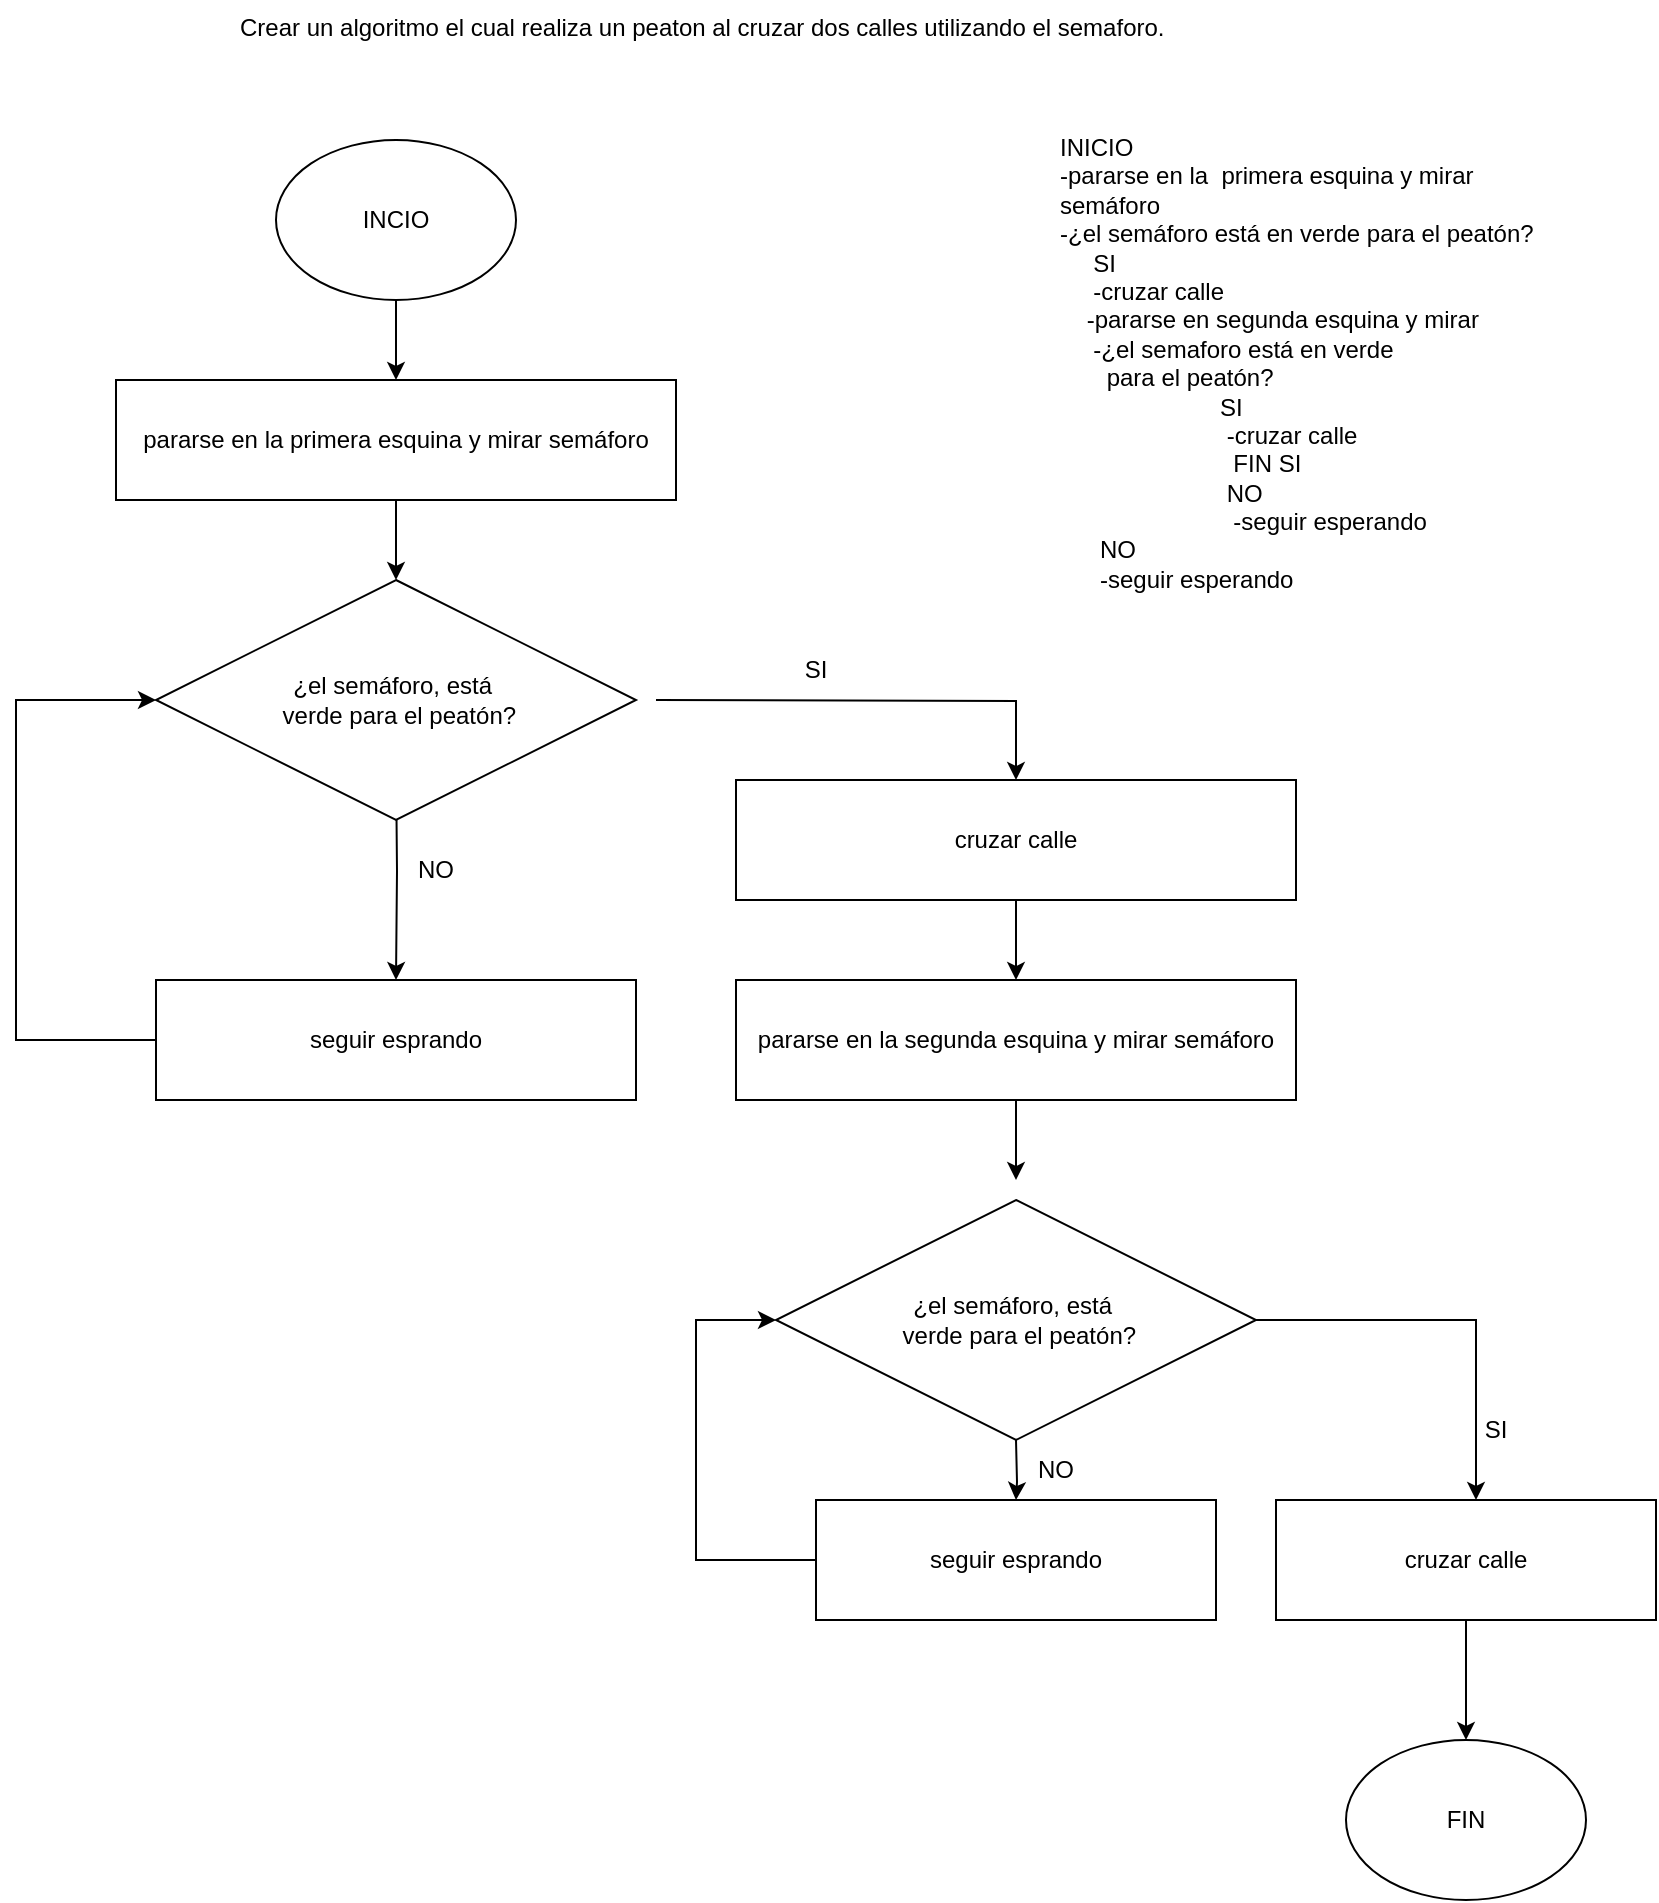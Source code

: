 <mxfile version="21.1.1" type="google">
  <diagram name="Página-1" id="wJ2rIn_HfT-2AVNgppIj">
    <mxGraphModel grid="1" page="1" gridSize="10" guides="1" tooltips="1" connect="1" arrows="1" fold="1" pageScale="1" pageWidth="827" pageHeight="1169" math="0" shadow="0">
      <root>
        <mxCell id="0" />
        <mxCell id="1" parent="0" />
        <mxCell id="Up1wEAkBH8YEqsq7y2AZ-1" value="INICIO&lt;br&gt;-pararse en la&amp;nbsp; primera esquina y mirar semáforo&lt;br&gt;-¿el semáforo está en verde para el peatón?&lt;br&gt;&amp;nbsp; &amp;nbsp; &amp;nbsp;SI&lt;br&gt;&amp;nbsp; &amp;nbsp; &amp;nbsp;-cruzar calle&lt;br&gt;&amp;nbsp; &amp;nbsp; -pararse en segunda esquina y mirar&lt;br&gt;&amp;nbsp; &amp;nbsp; &amp;nbsp;-¿el semaforo está en verde&amp;nbsp; &amp;nbsp; &amp;nbsp; &amp;nbsp; &amp;nbsp; &amp;nbsp; &amp;nbsp; &amp;nbsp; &amp;nbsp; &amp;nbsp; &amp;nbsp; &amp;nbsp; &amp;nbsp; &amp;nbsp; &amp;nbsp; &amp;nbsp;para el peatón?&lt;br&gt;&amp;nbsp; &amp;nbsp; &amp;nbsp; &amp;nbsp; &amp;nbsp; &amp;nbsp; &amp;nbsp; &amp;nbsp; &amp;nbsp; &amp;nbsp; &amp;nbsp; &amp;nbsp; SI&lt;br&gt;&amp;nbsp; &amp;nbsp; &amp;nbsp; &amp;nbsp; &amp;nbsp; &amp;nbsp; &amp;nbsp; &amp;nbsp; &amp;nbsp; &amp;nbsp; &amp;nbsp; &amp;nbsp; &amp;nbsp;-cruzar calle&lt;br&gt;&amp;nbsp; &amp;nbsp; &amp;nbsp; &amp;nbsp; &amp;nbsp; &amp;nbsp; &amp;nbsp; &amp;nbsp; &amp;nbsp; &amp;nbsp; &amp;nbsp; &amp;nbsp; &amp;nbsp; FIN SI&lt;br&gt;&amp;nbsp; &amp;nbsp; &amp;nbsp; &amp;nbsp; &amp;nbsp; &amp;nbsp; &amp;nbsp; &amp;nbsp; &amp;nbsp; &amp;nbsp; &amp;nbsp; &amp;nbsp; &amp;nbsp;NO&lt;br&gt;&amp;nbsp; &amp;nbsp; &amp;nbsp; &amp;nbsp; &amp;nbsp; &amp;nbsp; &amp;nbsp; &amp;nbsp; &amp;nbsp; &amp;nbsp; &amp;nbsp; &amp;nbsp; &amp;nbsp; -seguir esperando&lt;br&gt;&amp;nbsp; &amp;nbsp; &amp;nbsp; NO&lt;br&gt;&amp;nbsp; &amp;nbsp; &amp;nbsp; -seguir esperando&amp;nbsp;" style="text;html=1;strokeColor=none;fillColor=none;align=left;verticalAlign=top;whiteSpace=wrap;rounded=0;" vertex="1" parent="1">
          <mxGeometry x="550" y="90" width="250" height="280" as="geometry" />
        </mxCell>
        <mxCell id="Up1wEAkBH8YEqsq7y2AZ-2" value="Crear un algoritmo el cual realiza un peaton al cruzar dos calles utilizando el semaforo." style="text;whiteSpace=wrap;html=1;" vertex="1" parent="1">
          <mxGeometry x="140" y="30" width="470" height="40" as="geometry" />
        </mxCell>
        <mxCell id="Up1wEAkBH8YEqsq7y2AZ-5" value="" style="edgeStyle=orthogonalEdgeStyle;rounded=0;orthogonalLoop=1;jettySize=auto;html=1;" edge="1" parent="1" source="Up1wEAkBH8YEqsq7y2AZ-3" target="Up1wEAkBH8YEqsq7y2AZ-4">
          <mxGeometry relative="1" as="geometry" />
        </mxCell>
        <mxCell id="Up1wEAkBH8YEqsq7y2AZ-3" value="INCIO" style="ellipse;whiteSpace=wrap;html=1;" vertex="1" parent="1">
          <mxGeometry x="160" y="100" width="120" height="80" as="geometry" />
        </mxCell>
        <mxCell id="kJbRPFY1wIqP2AOZX9x4-6" value="" style="edgeStyle=orthogonalEdgeStyle;rounded=0;orthogonalLoop=1;jettySize=auto;html=1;" edge="1" parent="1" source="Up1wEAkBH8YEqsq7y2AZ-4" target="kJbRPFY1wIqP2AOZX9x4-1">
          <mxGeometry relative="1" as="geometry" />
        </mxCell>
        <mxCell id="Up1wEAkBH8YEqsq7y2AZ-4" value="pararse en la primera esquina y mirar semáforo" style="whiteSpace=wrap;html=1;" vertex="1" parent="1">
          <mxGeometry x="80" y="220" width="280" height="60" as="geometry" />
        </mxCell>
        <mxCell id="Up1wEAkBH8YEqsq7y2AZ-12" value="" style="edgeStyle=orthogonalEdgeStyle;rounded=0;orthogonalLoop=1;jettySize=auto;html=1;" edge="1" parent="1" target="Up1wEAkBH8YEqsq7y2AZ-11">
          <mxGeometry relative="1" as="geometry">
            <mxPoint x="350" y="380" as="sourcePoint" />
          </mxGeometry>
        </mxCell>
        <mxCell id="Up1wEAkBH8YEqsq7y2AZ-21" value="" style="edgeStyle=orthogonalEdgeStyle;rounded=0;orthogonalLoop=1;jettySize=auto;html=1;" edge="1" parent="1" target="Up1wEAkBH8YEqsq7y2AZ-19">
          <mxGeometry relative="1" as="geometry">
            <mxPoint x="220" y="410" as="sourcePoint" />
          </mxGeometry>
        </mxCell>
        <mxCell id="Up1wEAkBH8YEqsq7y2AZ-14" value="" style="edgeStyle=orthogonalEdgeStyle;rounded=0;orthogonalLoop=1;jettySize=auto;html=1;entryX=0.5;entryY=0;entryDx=0;entryDy=0;" edge="1" parent="1" source="Up1wEAkBH8YEqsq7y2AZ-11" target="Up1wEAkBH8YEqsq7y2AZ-17">
          <mxGeometry relative="1" as="geometry">
            <mxPoint x="530" y="510" as="targetPoint" />
          </mxGeometry>
        </mxCell>
        <mxCell id="Up1wEAkBH8YEqsq7y2AZ-11" value="cruzar calle" style="whiteSpace=wrap;html=1;" vertex="1" parent="1">
          <mxGeometry x="390" y="420" width="280" height="60" as="geometry" />
        </mxCell>
        <mxCell id="Up1wEAkBH8YEqsq7y2AZ-27" value="" style="edgeStyle=orthogonalEdgeStyle;rounded=0;orthogonalLoop=1;jettySize=auto;html=1;" edge="1" parent="1" source="Up1wEAkBH8YEqsq7y2AZ-17">
          <mxGeometry relative="1" as="geometry">
            <mxPoint x="530" y="620" as="targetPoint" />
          </mxGeometry>
        </mxCell>
        <mxCell id="Up1wEAkBH8YEqsq7y2AZ-17" value="pararse en la segunda esquina y mirar semáforo" style="whiteSpace=wrap;html=1;" vertex="1" parent="1">
          <mxGeometry x="390" y="520" width="280" height="60" as="geometry" />
        </mxCell>
        <mxCell id="Up1wEAkBH8YEqsq7y2AZ-18" value="SI" style="text;html=1;strokeColor=none;fillColor=none;align=center;verticalAlign=middle;whiteSpace=wrap;rounded=0;" vertex="1" parent="1">
          <mxGeometry x="400" y="350" width="60" height="30" as="geometry" />
        </mxCell>
        <mxCell id="Up1wEAkBH8YEqsq7y2AZ-22" style="edgeStyle=orthogonalEdgeStyle;rounded=0;orthogonalLoop=1;jettySize=auto;html=1;exitX=0;exitY=0.5;exitDx=0;exitDy=0;entryX=0;entryY=0.5;entryDx=0;entryDy=0;" edge="1" parent="1" source="Up1wEAkBH8YEqsq7y2AZ-19" target="kJbRPFY1wIqP2AOZX9x4-1">
          <mxGeometry relative="1" as="geometry">
            <mxPoint x="130" y="380" as="targetPoint" />
            <mxPoint x="140" y="550" as="sourcePoint" />
            <Array as="points">
              <mxPoint x="30" y="550" />
              <mxPoint x="30" y="380" />
            </Array>
          </mxGeometry>
        </mxCell>
        <mxCell id="Up1wEAkBH8YEqsq7y2AZ-19" value="seguir esprando" style="whiteSpace=wrap;html=1;" vertex="1" parent="1">
          <mxGeometry x="100" y="520" width="240" height="60" as="geometry" />
        </mxCell>
        <mxCell id="Up1wEAkBH8YEqsq7y2AZ-23" value="NO" style="text;html=1;strokeColor=none;fillColor=none;align=center;verticalAlign=middle;whiteSpace=wrap;rounded=0;" vertex="1" parent="1">
          <mxGeometry x="210" y="450" width="60" height="30" as="geometry" />
        </mxCell>
        <mxCell id="I89suRqQ_962yHqBcmbv-2" value="" style="edgeStyle=orthogonalEdgeStyle;rounded=0;orthogonalLoop=1;jettySize=auto;html=1;" edge="1" parent="1" target="I89suRqQ_962yHqBcmbv-1">
          <mxGeometry relative="1" as="geometry">
            <mxPoint x="530" y="750" as="sourcePoint" />
          </mxGeometry>
        </mxCell>
        <mxCell id="Up1wEAkBH8YEqsq7y2AZ-36" value="" style="edgeStyle=orthogonalEdgeStyle;rounded=0;orthogonalLoop=1;jettySize=auto;html=1;" edge="1" parent="1" source="Up1wEAkBH8YEqsq7y2AZ-28" target="Up1wEAkBH8YEqsq7y2AZ-33">
          <mxGeometry relative="1" as="geometry" />
        </mxCell>
        <mxCell id="Up1wEAkBH8YEqsq7y2AZ-28" value="cruzar calle" style="whiteSpace=wrap;html=1;" vertex="1" parent="1">
          <mxGeometry x="660" y="780" width="190" height="60" as="geometry" />
        </mxCell>
        <mxCell id="Up1wEAkBH8YEqsq7y2AZ-30" value="SI" style="text;html=1;strokeColor=none;fillColor=none;align=center;verticalAlign=middle;whiteSpace=wrap;rounded=0;" vertex="1" parent="1">
          <mxGeometry x="740" y="730" width="60" height="30" as="geometry" />
        </mxCell>
        <mxCell id="Up1wEAkBH8YEqsq7y2AZ-33" value="FIN" style="ellipse;whiteSpace=wrap;html=1;" vertex="1" parent="1">
          <mxGeometry x="695" y="900" width="120" height="80" as="geometry" />
        </mxCell>
        <mxCell id="Up1wEAkBH8YEqsq7y2AZ-39" value="NO" style="text;html=1;strokeColor=none;fillColor=none;align=center;verticalAlign=middle;whiteSpace=wrap;rounded=0;" vertex="1" parent="1">
          <mxGeometry x="520" y="750" width="60" height="30" as="geometry" />
        </mxCell>
        <mxCell id="I89suRqQ_962yHqBcmbv-3" style="edgeStyle=orthogonalEdgeStyle;rounded=0;orthogonalLoop=1;jettySize=auto;html=1;entryX=0;entryY=0.5;entryDx=0;entryDy=0;entryPerimeter=0;" edge="1" parent="1" source="I89suRqQ_962yHqBcmbv-1" target="kJbRPFY1wIqP2AOZX9x4-3">
          <mxGeometry relative="1" as="geometry">
            <mxPoint x="400" y="690" as="targetPoint" />
            <Array as="points">
              <mxPoint x="370" y="810" />
              <mxPoint x="370" y="690" />
            </Array>
          </mxGeometry>
        </mxCell>
        <mxCell id="I89suRqQ_962yHqBcmbv-1" value="seguir esprando" style="whiteSpace=wrap;html=1;" vertex="1" parent="1">
          <mxGeometry x="430" y="780" width="200" height="60" as="geometry" />
        </mxCell>
        <mxCell id="kJbRPFY1wIqP2AOZX9x4-1" value="¿el semáforo, está&amp;nbsp;&lt;br&gt;&amp;nbsp;verde para el peatón?" style="rhombus;whiteSpace=wrap;html=1;" vertex="1" parent="1">
          <mxGeometry x="100" y="320" width="240" height="120" as="geometry" />
        </mxCell>
        <mxCell id="kJbRPFY1wIqP2AOZX9x4-5" style="edgeStyle=orthogonalEdgeStyle;rounded=0;orthogonalLoop=1;jettySize=auto;html=1;" edge="1" parent="1" source="kJbRPFY1wIqP2AOZX9x4-3">
          <mxGeometry relative="1" as="geometry">
            <mxPoint x="760" y="780" as="targetPoint" />
            <Array as="points">
              <mxPoint x="760" y="690" />
            </Array>
          </mxGeometry>
        </mxCell>
        <mxCell id="kJbRPFY1wIqP2AOZX9x4-3" value="¿el semáforo, está&amp;nbsp;&lt;br&gt;&amp;nbsp;verde para el peatón?" style="rhombus;whiteSpace=wrap;html=1;" vertex="1" parent="1">
          <mxGeometry x="410" y="630" width="240" height="120" as="geometry" />
        </mxCell>
      </root>
    </mxGraphModel>
  </diagram>
</mxfile>
